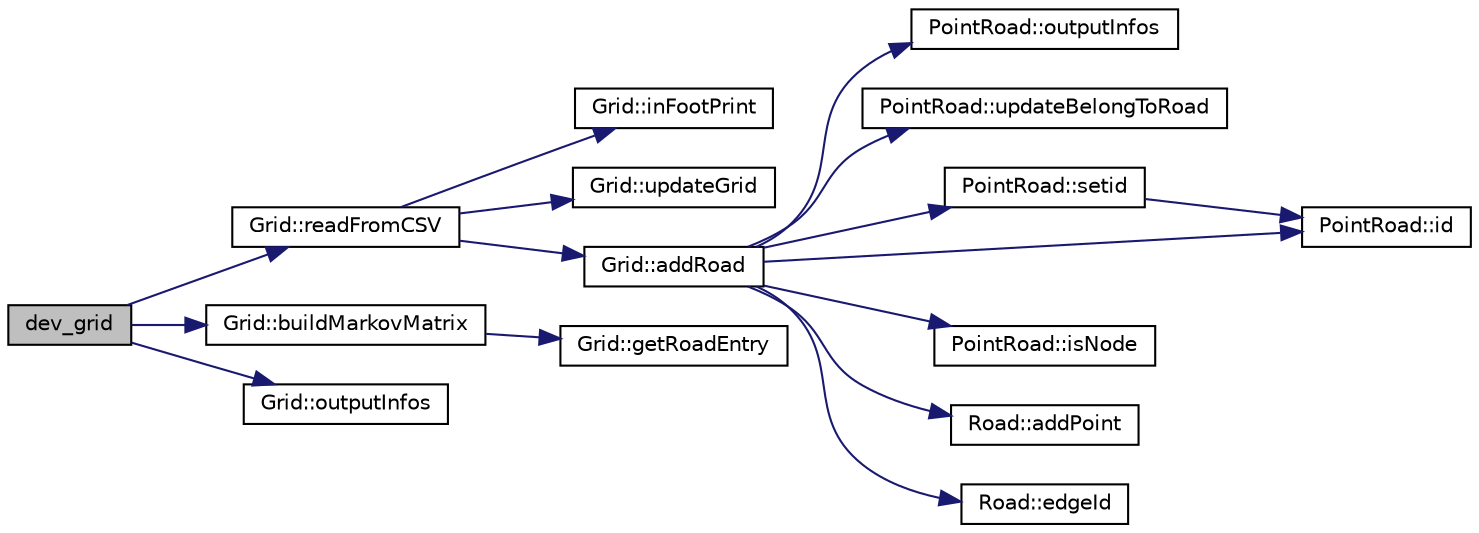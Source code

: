 digraph "dev_grid"
{
 // INTERACTIVE_SVG=YES
  bgcolor="transparent";
  edge [fontname="Helvetica",fontsize="10",labelfontname="Helvetica",labelfontsize="10"];
  node [fontname="Helvetica",fontsize="10",shape=record];
  rankdir="LR";
  Node1 [label="dev_grid",height=0.2,width=0.4,color="black", fillcolor="grey75", style="filled", fontcolor="black"];
  Node1 -> Node2 [color="midnightblue",fontsize="10",style="solid",fontname="Helvetica"];
  Node2 [label="Grid::readFromCSV",height=0.2,width=0.4,color="black",URL="$class_grid.html#ae848f1c59c544adc1af9133409ee0106",tooltip="Reads a csv file and inserts info into the corresponding attributs. "];
  Node2 -> Node3 [color="midnightblue",fontsize="10",style="solid",fontname="Helvetica"];
  Node3 [label="Grid::inFootPrint",height=0.2,width=0.4,color="black",URL="$class_grid.html#a6b6af4fb2545b398b47794de576f15f5",tooltip="Test if a point is in the defined area of a track. "];
  Node2 -> Node4 [color="midnightblue",fontsize="10",style="solid",fontname="Helvetica"];
  Node4 [label="Grid::updateGrid",height=0.2,width=0.4,color="black",URL="$class_grid.html#a58233ab60f7477144af334f205606aa4",tooltip="Find max and min of the grid. "];
  Node2 -> Node5 [color="midnightblue",fontsize="10",style="solid",fontname="Helvetica"];
  Node5 [label="Grid::addRoad",height=0.2,width=0.4,color="black",URL="$class_grid.html#aba1830bc145f128d6deeed29cfb94c9f",tooltip="Creates a new road and inserts it in m_road. "];
  Node5 -> Node6 [color="midnightblue",fontsize="10",style="solid",fontname="Helvetica"];
  Node6 [label="PointRoad::outputInfos",height=0.2,width=0.4,color="black",URL="$class_point_road.html#aa1b90c3fdf8ae7a1fcd8ce6182d13287"];
  Node5 -> Node7 [color="midnightblue",fontsize="10",style="solid",fontname="Helvetica"];
  Node7 [label="PointRoad::updateBelongToRoad",height=0.2,width=0.4,color="black",URL="$class_point_road.html#ab53ccb3c883bdfd27c707901c5c658c8"];
  Node5 -> Node8 [color="midnightblue",fontsize="10",style="solid",fontname="Helvetica"];
  Node8 [label="PointRoad::setid",height=0.2,width=0.4,color="black",URL="$class_point_road.html#a998665db2d7e4fc4935ef95df092ff2b"];
  Node8 -> Node9 [color="midnightblue",fontsize="10",style="solid",fontname="Helvetica"];
  Node9 [label="PointRoad::id",height=0.2,width=0.4,color="black",URL="$class_point_road.html#a81372f2c2c0fe1084fa2397289518124"];
  Node5 -> Node10 [color="midnightblue",fontsize="10",style="solid",fontname="Helvetica"];
  Node10 [label="PointRoad::isNode",height=0.2,width=0.4,color="black",URL="$class_point_road.html#ae83941b37b026758fdd7974b4b186fbc"];
  Node5 -> Node9 [color="midnightblue",fontsize="10",style="solid",fontname="Helvetica"];
  Node5 -> Node11 [color="midnightblue",fontsize="10",style="solid",fontname="Helvetica"];
  Node11 [label="Road::addPoint",height=0.2,width=0.4,color="black",URL="$class_road.html#a7f97b4f20c598103baad510b19a0c0b5",tooltip="Add a point to the road. "];
  Node5 -> Node12 [color="midnightblue",fontsize="10",style="solid",fontname="Helvetica"];
  Node12 [label="Road::edgeId",height=0.2,width=0.4,color="black",URL="$class_road.html#ad6715392969e36eb10efac542519755c",tooltip="Get the id of the road. "];
  Node1 -> Node13 [color="midnightblue",fontsize="10",style="solid",fontname="Helvetica"];
  Node13 [label="Grid::buildMarkovMatrix",height=0.2,width=0.4,color="black",URL="$class_grid.html#aea292f48c96b2e9d1abee08040cd3833",tooltip="buildMarkovMatrix "];
  Node13 -> Node14 [color="midnightblue",fontsize="10",style="solid",fontname="Helvetica"];
  Node14 [label="Grid::getRoadEntry",height=0.2,width=0.4,color="black",URL="$class_grid.html#a54c76e927f8428bca87520d8ca310bec"];
  Node1 -> Node15 [color="midnightblue",fontsize="10",style="solid",fontname="Helvetica"];
  Node15 [label="Grid::outputInfos",height=0.2,width=0.4,color="black",URL="$class_grid.html#a58f05023aca02a77494c52263bd2df20"];
}
